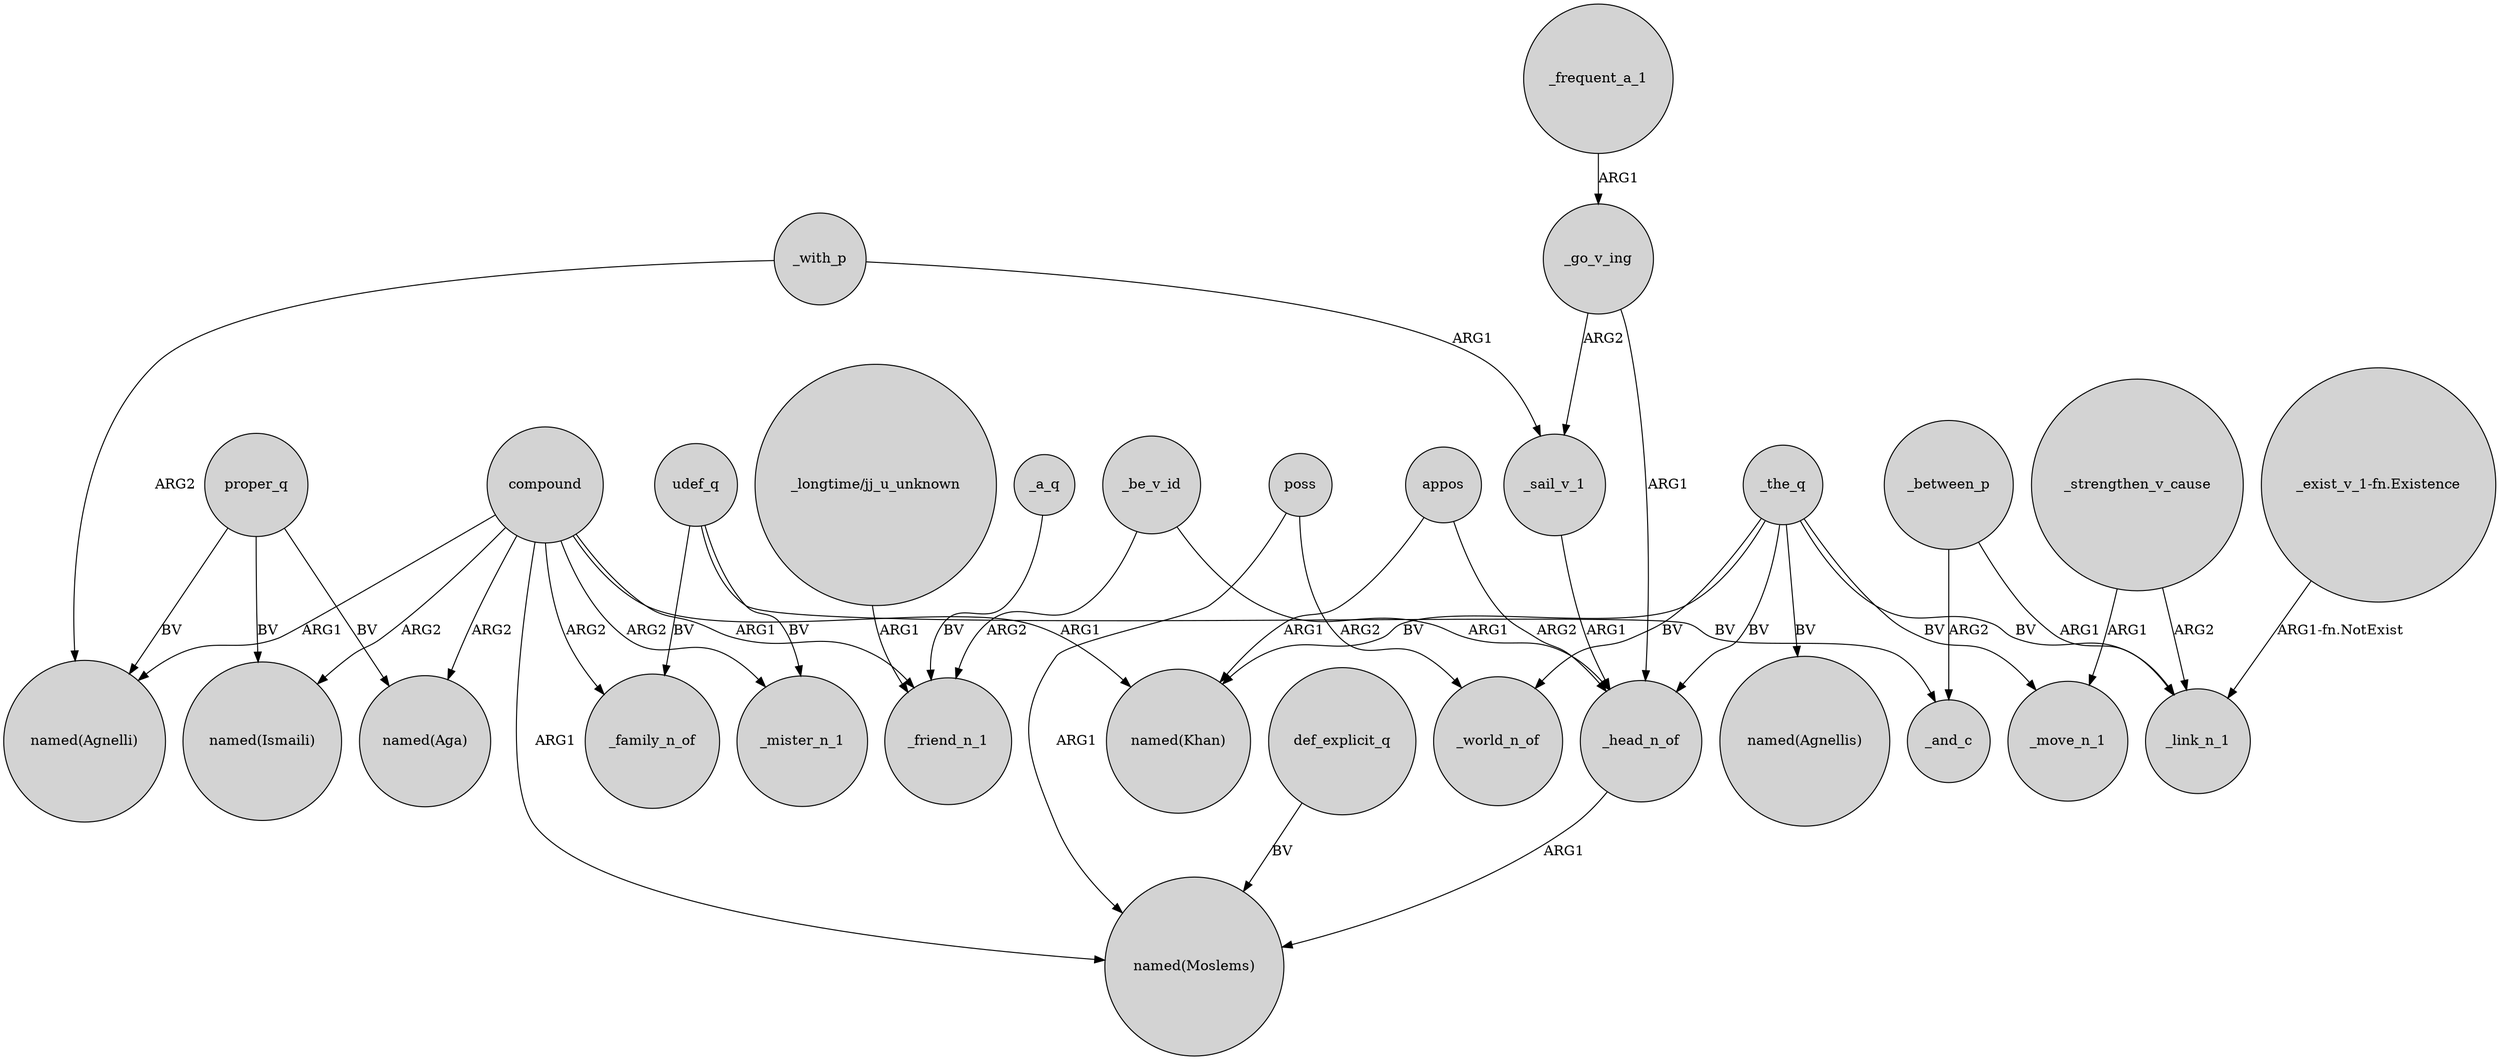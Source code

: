 digraph {
	node [shape=circle style=filled]
	proper_q -> "named(Ismaili)" [label=BV]
	_strengthen_v_cause -> _move_n_1 [label=ARG1]
	_go_v_ing -> _sail_v_1 [label=ARG2]
	_the_q -> _link_n_1 [label=BV]
	"_longtime/jj_u_unknown" -> _friend_n_1 [label=ARG1]
	compound -> "named(Khan)" [label=ARG1]
	compound -> _mister_n_1 [label=ARG2]
	_the_q -> "named(Khan)" [label=BV]
	proper_q -> "named(Aga)" [label=BV]
	appos -> _head_n_of [label=ARG2]
	udef_q -> _mister_n_1 [label=BV]
	appos -> "named(Khan)" [label=ARG1]
	_the_q -> _head_n_of [label=BV]
	_strengthen_v_cause -> _link_n_1 [label=ARG2]
	compound -> "named(Aga)" [label=ARG2]
	compound -> _family_n_of [label=ARG2]
	_be_v_id -> _head_n_of [label=ARG1]
	_the_q -> _move_n_1 [label=BV]
	_the_q -> "named(Agnellis)" [label=BV]
	_sail_v_1 -> _head_n_of [label=ARG1]
	_a_q -> _friend_n_1 [label=BV]
	_be_v_id -> _friend_n_1 [label=ARG2]
	_with_p -> _sail_v_1 [label=ARG1]
	compound -> "named(Agnelli)" [label=ARG1]
	_go_v_ing -> _head_n_of [label=ARG1]
	_between_p -> _link_n_1 [label=ARG1]
	_with_p -> "named(Agnelli)" [label=ARG2]
	_between_p -> _and_c [label=ARG2]
	compound -> "named(Ismaili)" [label=ARG2]
	_head_n_of -> "named(Moslems)" [label=ARG1]
	def_explicit_q -> "named(Moslems)" [label=BV]
	"_exist_v_1-fn.Existence" -> _link_n_1 [label="ARG1-fn.NotExist"]
	poss -> _world_n_of [label=ARG2]
	poss -> "named(Moslems)" [label=ARG1]
	udef_q -> _family_n_of [label=BV]
	udef_q -> _and_c [label=BV]
	proper_q -> "named(Agnelli)" [label=BV]
	compound -> "named(Moslems)" [label=ARG1]
	_the_q -> _world_n_of [label=BV]
	compound -> _friend_n_1 [label=ARG1]
	_frequent_a_1 -> _go_v_ing [label=ARG1]
}
